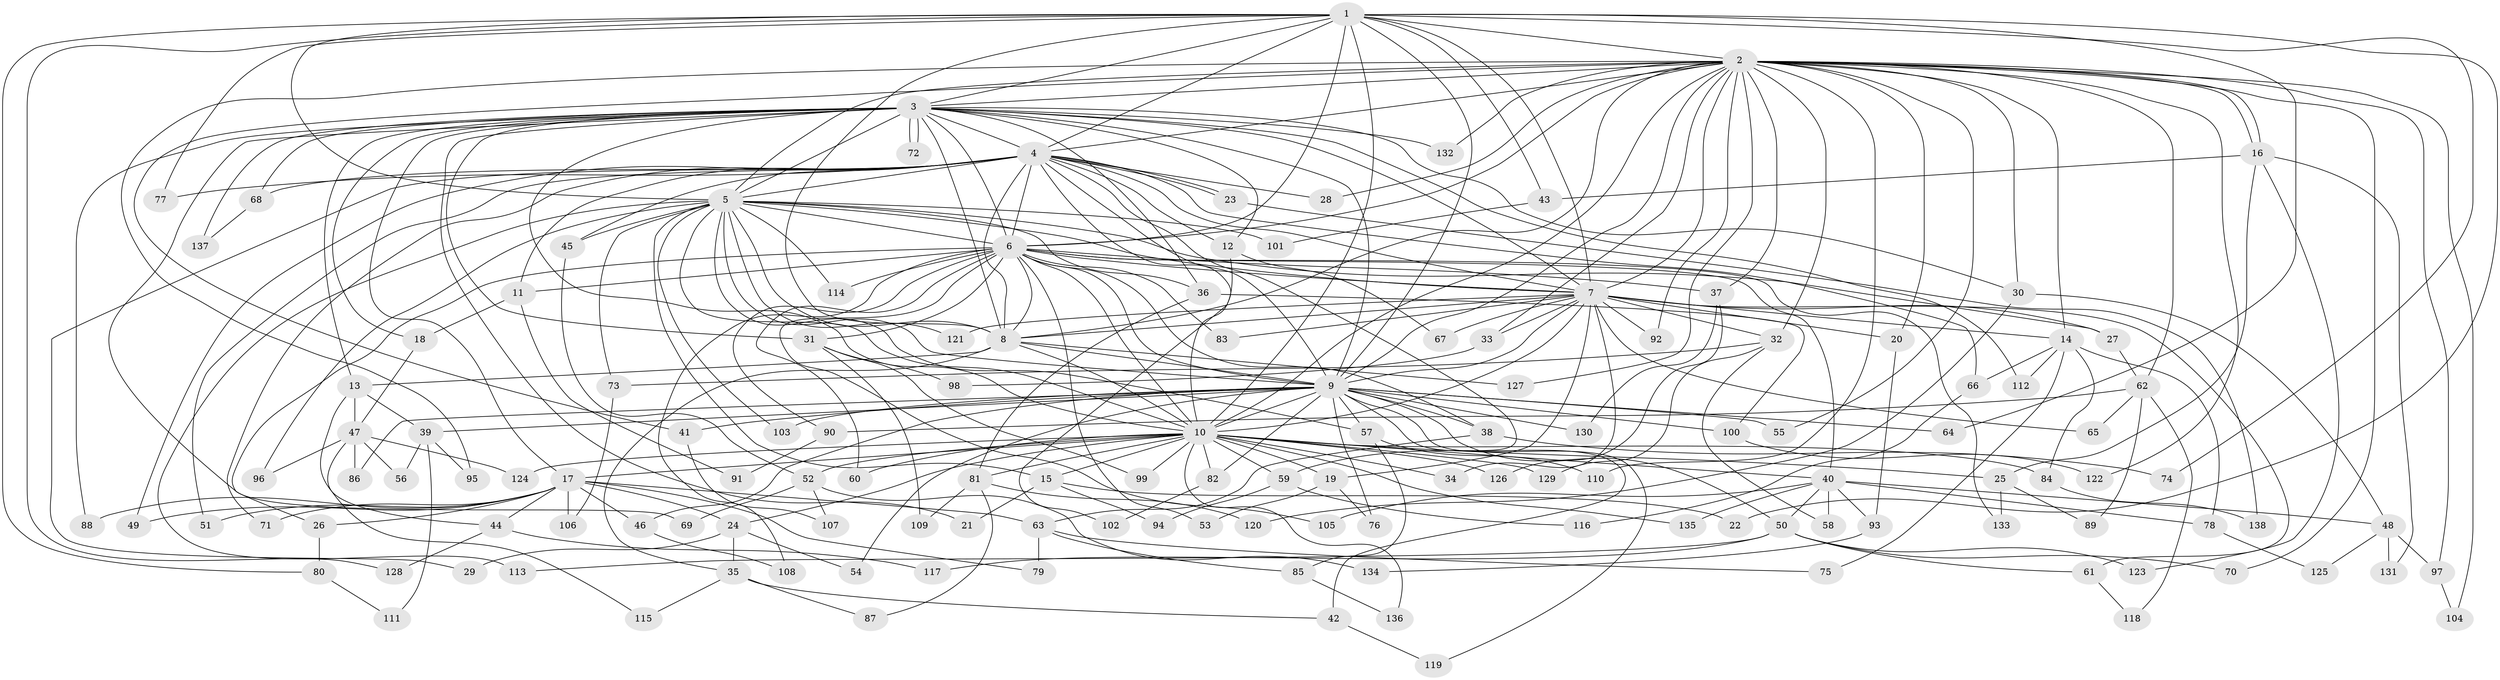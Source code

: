 // coarse degree distribution, {13: 0.020833333333333332, 44: 0.010416666666666666, 16: 0.010416666666666666, 17: 0.010416666666666666, 18: 0.010416666666666666, 21: 0.010416666666666666, 22: 0.010416666666666666, 4: 0.10416666666666667, 3: 0.19791666666666666, 7: 0.03125, 5: 0.09375, 6: 0.020833333333333332, 2: 0.4375, 1: 0.020833333333333332, 9: 0.010416666666666666}
// Generated by graph-tools (version 1.1) at 2025/17/03/04/25 18:17:30]
// undirected, 138 vertices, 301 edges
graph export_dot {
graph [start="1"]
  node [color=gray90,style=filled];
  1;
  2;
  3;
  4;
  5;
  6;
  7;
  8;
  9;
  10;
  11;
  12;
  13;
  14;
  15;
  16;
  17;
  18;
  19;
  20;
  21;
  22;
  23;
  24;
  25;
  26;
  27;
  28;
  29;
  30;
  31;
  32;
  33;
  34;
  35;
  36;
  37;
  38;
  39;
  40;
  41;
  42;
  43;
  44;
  45;
  46;
  47;
  48;
  49;
  50;
  51;
  52;
  53;
  54;
  55;
  56;
  57;
  58;
  59;
  60;
  61;
  62;
  63;
  64;
  65;
  66;
  67;
  68;
  69;
  70;
  71;
  72;
  73;
  74;
  75;
  76;
  77;
  78;
  79;
  80;
  81;
  82;
  83;
  84;
  85;
  86;
  87;
  88;
  89;
  90;
  91;
  92;
  93;
  94;
  95;
  96;
  97;
  98;
  99;
  100;
  101;
  102;
  103;
  104;
  105;
  106;
  107;
  108;
  109;
  110;
  111;
  112;
  113;
  114;
  115;
  116;
  117;
  118;
  119;
  120;
  121;
  122;
  123;
  124;
  125;
  126;
  127;
  128;
  129;
  130;
  131;
  132;
  133;
  134;
  135;
  136;
  137;
  138;
  1 -- 2;
  1 -- 3;
  1 -- 4;
  1 -- 5;
  1 -- 6;
  1 -- 7;
  1 -- 8;
  1 -- 9;
  1 -- 10;
  1 -- 22;
  1 -- 43;
  1 -- 64;
  1 -- 74;
  1 -- 77;
  1 -- 80;
  1 -- 128;
  2 -- 3;
  2 -- 4;
  2 -- 5;
  2 -- 6;
  2 -- 7;
  2 -- 8;
  2 -- 9;
  2 -- 10;
  2 -- 14;
  2 -- 16;
  2 -- 16;
  2 -- 20;
  2 -- 28;
  2 -- 30;
  2 -- 32;
  2 -- 33;
  2 -- 37;
  2 -- 41;
  2 -- 55;
  2 -- 62;
  2 -- 70;
  2 -- 92;
  2 -- 95;
  2 -- 97;
  2 -- 104;
  2 -- 110;
  2 -- 122;
  2 -- 127;
  2 -- 132;
  3 -- 4;
  3 -- 5;
  3 -- 6;
  3 -- 7;
  3 -- 8;
  3 -- 9;
  3 -- 10;
  3 -- 12;
  3 -- 13;
  3 -- 17;
  3 -- 18;
  3 -- 21;
  3 -- 30;
  3 -- 31;
  3 -- 36;
  3 -- 68;
  3 -- 69;
  3 -- 72;
  3 -- 72;
  3 -- 88;
  3 -- 112;
  3 -- 132;
  3 -- 137;
  4 -- 5;
  4 -- 6;
  4 -- 7;
  4 -- 8;
  4 -- 9;
  4 -- 10;
  4 -- 11;
  4 -- 12;
  4 -- 23;
  4 -- 23;
  4 -- 28;
  4 -- 29;
  4 -- 45;
  4 -- 49;
  4 -- 51;
  4 -- 59;
  4 -- 66;
  4 -- 68;
  4 -- 71;
  4 -- 77;
  5 -- 6;
  5 -- 7;
  5 -- 8;
  5 -- 9;
  5 -- 10;
  5 -- 15;
  5 -- 27;
  5 -- 36;
  5 -- 45;
  5 -- 57;
  5 -- 73;
  5 -- 96;
  5 -- 101;
  5 -- 103;
  5 -- 113;
  5 -- 114;
  5 -- 121;
  6 -- 7;
  6 -- 8;
  6 -- 9;
  6 -- 10;
  6 -- 11;
  6 -- 26;
  6 -- 31;
  6 -- 37;
  6 -- 38;
  6 -- 40;
  6 -- 53;
  6 -- 60;
  6 -- 83;
  6 -- 90;
  6 -- 105;
  6 -- 108;
  6 -- 114;
  6 -- 133;
  7 -- 8;
  7 -- 9;
  7 -- 10;
  7 -- 14;
  7 -- 19;
  7 -- 20;
  7 -- 27;
  7 -- 32;
  7 -- 33;
  7 -- 34;
  7 -- 61;
  7 -- 65;
  7 -- 67;
  7 -- 83;
  7 -- 92;
  7 -- 121;
  8 -- 9;
  8 -- 10;
  8 -- 13;
  8 -- 35;
  8 -- 127;
  9 -- 10;
  9 -- 38;
  9 -- 39;
  9 -- 41;
  9 -- 42;
  9 -- 46;
  9 -- 50;
  9 -- 54;
  9 -- 55;
  9 -- 57;
  9 -- 64;
  9 -- 76;
  9 -- 82;
  9 -- 86;
  9 -- 100;
  9 -- 103;
  9 -- 119;
  9 -- 130;
  10 -- 15;
  10 -- 17;
  10 -- 19;
  10 -- 24;
  10 -- 25;
  10 -- 34;
  10 -- 40;
  10 -- 52;
  10 -- 59;
  10 -- 60;
  10 -- 81;
  10 -- 82;
  10 -- 84;
  10 -- 99;
  10 -- 124;
  10 -- 126;
  10 -- 129;
  10 -- 135;
  10 -- 136;
  11 -- 18;
  11 -- 91;
  12 -- 67;
  12 -- 102;
  13 -- 39;
  13 -- 44;
  13 -- 47;
  14 -- 66;
  14 -- 75;
  14 -- 78;
  14 -- 84;
  14 -- 112;
  15 -- 21;
  15 -- 22;
  15 -- 94;
  16 -- 25;
  16 -- 43;
  16 -- 123;
  16 -- 131;
  17 -- 24;
  17 -- 26;
  17 -- 44;
  17 -- 46;
  17 -- 49;
  17 -- 51;
  17 -- 63;
  17 -- 71;
  17 -- 79;
  17 -- 88;
  17 -- 106;
  18 -- 47;
  19 -- 53;
  19 -- 76;
  20 -- 93;
  23 -- 138;
  24 -- 29;
  24 -- 35;
  24 -- 54;
  25 -- 89;
  25 -- 133;
  26 -- 80;
  27 -- 62;
  30 -- 48;
  30 -- 120;
  31 -- 98;
  31 -- 99;
  31 -- 109;
  32 -- 58;
  32 -- 73;
  32 -- 129;
  33 -- 98;
  35 -- 42;
  35 -- 87;
  35 -- 115;
  36 -- 81;
  36 -- 100;
  37 -- 126;
  37 -- 130;
  38 -- 63;
  38 -- 74;
  39 -- 56;
  39 -- 95;
  39 -- 111;
  40 -- 48;
  40 -- 50;
  40 -- 58;
  40 -- 78;
  40 -- 93;
  40 -- 105;
  40 -- 135;
  41 -- 107;
  42 -- 119;
  43 -- 101;
  44 -- 117;
  44 -- 128;
  45 -- 52;
  46 -- 108;
  47 -- 56;
  47 -- 86;
  47 -- 96;
  47 -- 115;
  47 -- 124;
  48 -- 97;
  48 -- 125;
  48 -- 131;
  50 -- 61;
  50 -- 70;
  50 -- 113;
  50 -- 117;
  50 -- 123;
  52 -- 69;
  52 -- 107;
  52 -- 134;
  57 -- 85;
  57 -- 110;
  59 -- 94;
  59 -- 116;
  61 -- 118;
  62 -- 65;
  62 -- 89;
  62 -- 90;
  62 -- 118;
  63 -- 75;
  63 -- 79;
  63 -- 85;
  66 -- 116;
  68 -- 137;
  73 -- 106;
  78 -- 125;
  80 -- 111;
  81 -- 87;
  81 -- 109;
  81 -- 120;
  82 -- 102;
  84 -- 138;
  85 -- 136;
  90 -- 91;
  93 -- 134;
  97 -- 104;
  100 -- 122;
}
